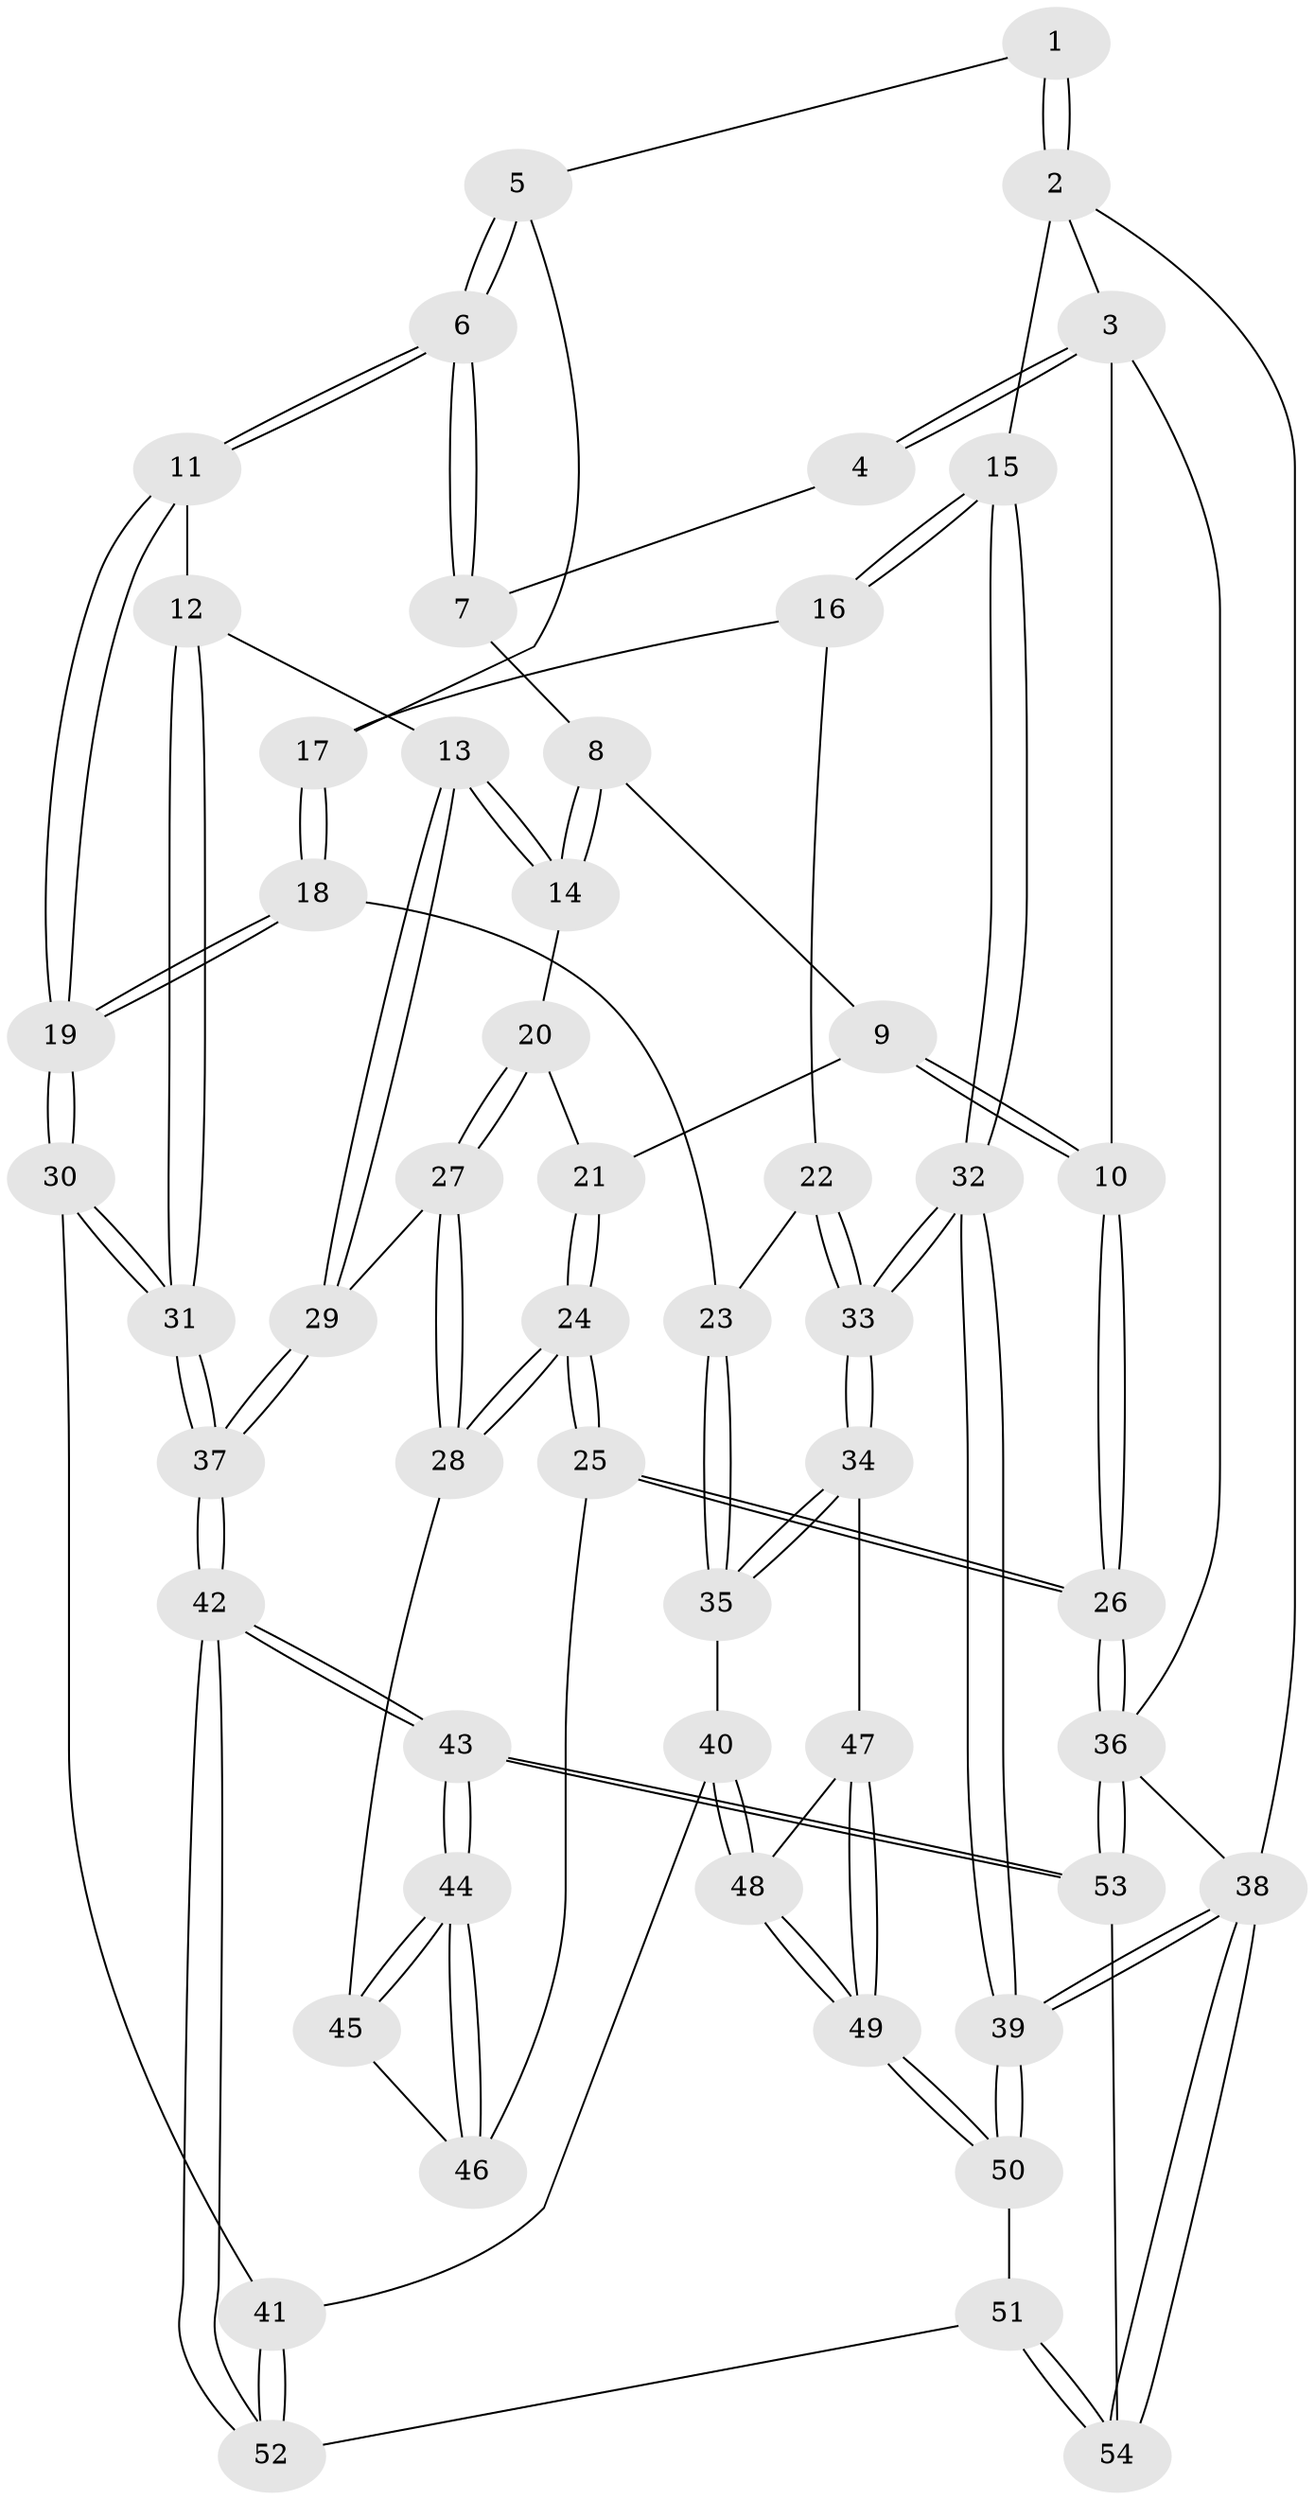 // Generated by graph-tools (version 1.1) at 2025/27/03/09/25 03:27:16]
// undirected, 54 vertices, 132 edges
graph export_dot {
graph [start="1"]
  node [color=gray90,style=filled];
  1 [pos="+0.8147260808622228+0"];
  2 [pos="+1+0"];
  3 [pos="+0+0"];
  4 [pos="+0.43447446158533715+0"];
  5 [pos="+0.6958725294722187+0.16574651115850644"];
  6 [pos="+0.6006620690921561+0.21540991045903746"];
  7 [pos="+0.475736253497736+0.13000455780442066"];
  8 [pos="+0.22039692932768723+0.161934460919641"];
  9 [pos="+0.1023014492603013+0.11987655910090601"];
  10 [pos="+0+0"];
  11 [pos="+0.5834158264130509+0.27470262560145436"];
  12 [pos="+0.5141323687575655+0.3375107645930972"];
  13 [pos="+0.3963951267113154+0.4105602503229469"];
  14 [pos="+0.3289017578397868+0.32827252485770214"];
  15 [pos="+1+0.17550486679466726"];
  16 [pos="+0.8956680929322891+0.26144028759170856"];
  17 [pos="+0.7217181307096937+0.1796009692434646"];
  18 [pos="+0.7922641560963806+0.4801087819574929"];
  19 [pos="+0.7395319588773307+0.5415662759368817"];
  20 [pos="+0.17665496924002216+0.39549325914794764"];
  21 [pos="+0.1270023312831002+0.35156671700269326"];
  22 [pos="+0.860380858336031+0.41263785795395524"];
  23 [pos="+0.8589310600345365+0.4143602519060519"];
  24 [pos="+0+0.5668417696922653"];
  25 [pos="+0+0.6273647537488534"];
  26 [pos="+0+0.6286621383382228"];
  27 [pos="+0.2644943633985375+0.496291822592791"];
  28 [pos="+0.2528034644915033+0.5094572198839892"];
  29 [pos="+0.37319638333056016+0.46911751581933925"];
  30 [pos="+0.7387787814391155+0.5499573768458998"];
  31 [pos="+0.602780229261329+0.6502121295316565"];
  32 [pos="+1+0.5469595283742403"];
  33 [pos="+1+0.5503668337733337"];
  34 [pos="+1+0.5669163508577305"];
  35 [pos="+0.9769051033871085+0.5742430375995141"];
  36 [pos="+0+1"];
  37 [pos="+0.523841092698181+0.7285040963219043"];
  38 [pos="+1+1"];
  39 [pos="+1+1"];
  40 [pos="+0.8457092901147559+0.5929723458068299"];
  41 [pos="+0.79015782440611+0.5820724699299428"];
  42 [pos="+0.5158278758917454+0.7604361211593043"];
  43 [pos="+0.38722823369836895+0.9688433929857732"];
  44 [pos="+0.30726283364429524+0.8825805151311134"];
  45 [pos="+0.24593305933643342+0.5640837786591727"];
  46 [pos="+0.07109022773073394+0.7121067135257858"];
  47 [pos="+1+0.624920643642731"];
  48 [pos="+0.9191289273337601+0.7124796243949673"];
  49 [pos="+0.9062262452206425+0.8139632082308413"];
  50 [pos="+0.9016161896815094+0.8365486745022362"];
  51 [pos="+0.8651434495662007+0.8346148303813902"];
  52 [pos="+0.8414060285508935+0.817128873210252"];
  53 [pos="+0.3847054370186778+1"];
  54 [pos="+0.617037557477714+1"];
  1 -- 2;
  1 -- 2;
  1 -- 5;
  2 -- 3;
  2 -- 15;
  2 -- 38;
  3 -- 4;
  3 -- 4;
  3 -- 10;
  3 -- 36;
  4 -- 7;
  5 -- 6;
  5 -- 6;
  5 -- 17;
  6 -- 7;
  6 -- 7;
  6 -- 11;
  6 -- 11;
  7 -- 8;
  8 -- 9;
  8 -- 14;
  8 -- 14;
  9 -- 10;
  9 -- 10;
  9 -- 21;
  10 -- 26;
  10 -- 26;
  11 -- 12;
  11 -- 19;
  11 -- 19;
  12 -- 13;
  12 -- 31;
  12 -- 31;
  13 -- 14;
  13 -- 14;
  13 -- 29;
  13 -- 29;
  14 -- 20;
  15 -- 16;
  15 -- 16;
  15 -- 32;
  15 -- 32;
  16 -- 17;
  16 -- 22;
  17 -- 18;
  17 -- 18;
  18 -- 19;
  18 -- 19;
  18 -- 23;
  19 -- 30;
  19 -- 30;
  20 -- 21;
  20 -- 27;
  20 -- 27;
  21 -- 24;
  21 -- 24;
  22 -- 23;
  22 -- 33;
  22 -- 33;
  23 -- 35;
  23 -- 35;
  24 -- 25;
  24 -- 25;
  24 -- 28;
  24 -- 28;
  25 -- 26;
  25 -- 26;
  25 -- 46;
  26 -- 36;
  26 -- 36;
  27 -- 28;
  27 -- 28;
  27 -- 29;
  28 -- 45;
  29 -- 37;
  29 -- 37;
  30 -- 31;
  30 -- 31;
  30 -- 41;
  31 -- 37;
  31 -- 37;
  32 -- 33;
  32 -- 33;
  32 -- 39;
  32 -- 39;
  33 -- 34;
  33 -- 34;
  34 -- 35;
  34 -- 35;
  34 -- 47;
  35 -- 40;
  36 -- 53;
  36 -- 53;
  36 -- 38;
  37 -- 42;
  37 -- 42;
  38 -- 39;
  38 -- 39;
  38 -- 54;
  38 -- 54;
  39 -- 50;
  39 -- 50;
  40 -- 41;
  40 -- 48;
  40 -- 48;
  41 -- 52;
  41 -- 52;
  42 -- 43;
  42 -- 43;
  42 -- 52;
  42 -- 52;
  43 -- 44;
  43 -- 44;
  43 -- 53;
  43 -- 53;
  44 -- 45;
  44 -- 45;
  44 -- 46;
  44 -- 46;
  45 -- 46;
  47 -- 48;
  47 -- 49;
  47 -- 49;
  48 -- 49;
  48 -- 49;
  49 -- 50;
  49 -- 50;
  50 -- 51;
  51 -- 52;
  51 -- 54;
  51 -- 54;
  53 -- 54;
}
